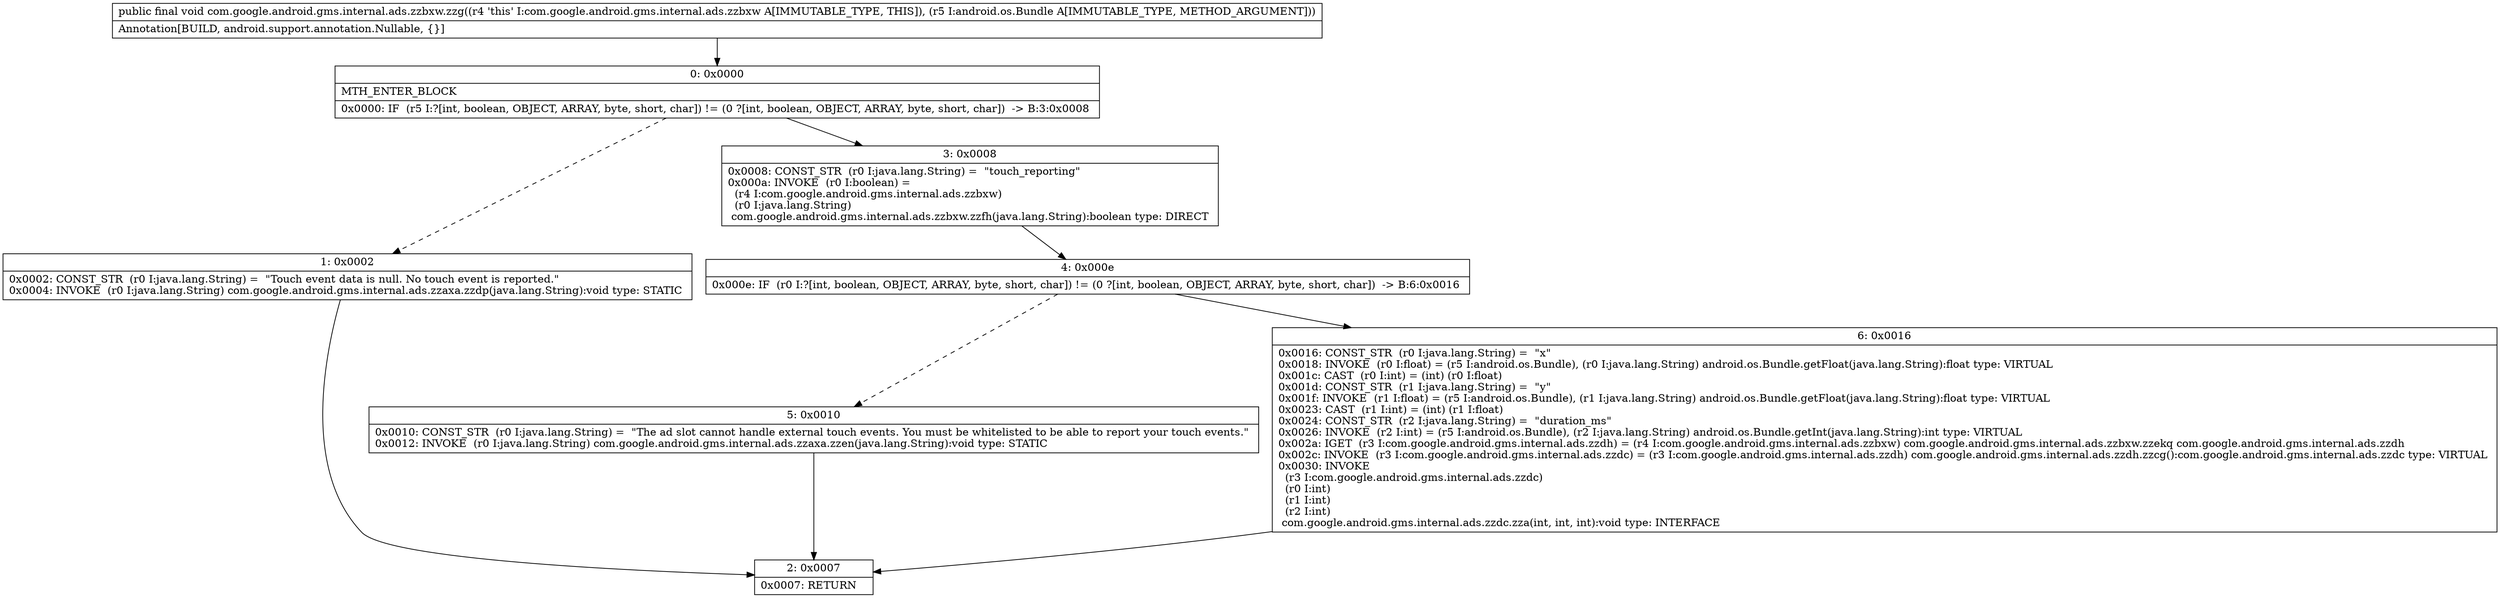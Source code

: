 digraph "CFG forcom.google.android.gms.internal.ads.zzbxw.zzg(Landroid\/os\/Bundle;)V" {
Node_0 [shape=record,label="{0\:\ 0x0000|MTH_ENTER_BLOCK\l|0x0000: IF  (r5 I:?[int, boolean, OBJECT, ARRAY, byte, short, char]) != (0 ?[int, boolean, OBJECT, ARRAY, byte, short, char])  \-\> B:3:0x0008 \l}"];
Node_1 [shape=record,label="{1\:\ 0x0002|0x0002: CONST_STR  (r0 I:java.lang.String) =  \"Touch event data is null. No touch event is reported.\" \l0x0004: INVOKE  (r0 I:java.lang.String) com.google.android.gms.internal.ads.zzaxa.zzdp(java.lang.String):void type: STATIC \l}"];
Node_2 [shape=record,label="{2\:\ 0x0007|0x0007: RETURN   \l}"];
Node_3 [shape=record,label="{3\:\ 0x0008|0x0008: CONST_STR  (r0 I:java.lang.String) =  \"touch_reporting\" \l0x000a: INVOKE  (r0 I:boolean) = \l  (r4 I:com.google.android.gms.internal.ads.zzbxw)\l  (r0 I:java.lang.String)\l com.google.android.gms.internal.ads.zzbxw.zzfh(java.lang.String):boolean type: DIRECT \l}"];
Node_4 [shape=record,label="{4\:\ 0x000e|0x000e: IF  (r0 I:?[int, boolean, OBJECT, ARRAY, byte, short, char]) != (0 ?[int, boolean, OBJECT, ARRAY, byte, short, char])  \-\> B:6:0x0016 \l}"];
Node_5 [shape=record,label="{5\:\ 0x0010|0x0010: CONST_STR  (r0 I:java.lang.String) =  \"The ad slot cannot handle external touch events. You must be whitelisted to be able to report your touch events.\" \l0x0012: INVOKE  (r0 I:java.lang.String) com.google.android.gms.internal.ads.zzaxa.zzen(java.lang.String):void type: STATIC \l}"];
Node_6 [shape=record,label="{6\:\ 0x0016|0x0016: CONST_STR  (r0 I:java.lang.String) =  \"x\" \l0x0018: INVOKE  (r0 I:float) = (r5 I:android.os.Bundle), (r0 I:java.lang.String) android.os.Bundle.getFloat(java.lang.String):float type: VIRTUAL \l0x001c: CAST  (r0 I:int) = (int) (r0 I:float) \l0x001d: CONST_STR  (r1 I:java.lang.String) =  \"y\" \l0x001f: INVOKE  (r1 I:float) = (r5 I:android.os.Bundle), (r1 I:java.lang.String) android.os.Bundle.getFloat(java.lang.String):float type: VIRTUAL \l0x0023: CAST  (r1 I:int) = (int) (r1 I:float) \l0x0024: CONST_STR  (r2 I:java.lang.String) =  \"duration_ms\" \l0x0026: INVOKE  (r2 I:int) = (r5 I:android.os.Bundle), (r2 I:java.lang.String) android.os.Bundle.getInt(java.lang.String):int type: VIRTUAL \l0x002a: IGET  (r3 I:com.google.android.gms.internal.ads.zzdh) = (r4 I:com.google.android.gms.internal.ads.zzbxw) com.google.android.gms.internal.ads.zzbxw.zzekq com.google.android.gms.internal.ads.zzdh \l0x002c: INVOKE  (r3 I:com.google.android.gms.internal.ads.zzdc) = (r3 I:com.google.android.gms.internal.ads.zzdh) com.google.android.gms.internal.ads.zzdh.zzcg():com.google.android.gms.internal.ads.zzdc type: VIRTUAL \l0x0030: INVOKE  \l  (r3 I:com.google.android.gms.internal.ads.zzdc)\l  (r0 I:int)\l  (r1 I:int)\l  (r2 I:int)\l com.google.android.gms.internal.ads.zzdc.zza(int, int, int):void type: INTERFACE \l}"];
MethodNode[shape=record,label="{public final void com.google.android.gms.internal.ads.zzbxw.zzg((r4 'this' I:com.google.android.gms.internal.ads.zzbxw A[IMMUTABLE_TYPE, THIS]), (r5 I:android.os.Bundle A[IMMUTABLE_TYPE, METHOD_ARGUMENT]))  | Annotation[BUILD, android.support.annotation.Nullable, \{\}]\l}"];
MethodNode -> Node_0;
Node_0 -> Node_1[style=dashed];
Node_0 -> Node_3;
Node_1 -> Node_2;
Node_3 -> Node_4;
Node_4 -> Node_5[style=dashed];
Node_4 -> Node_6;
Node_5 -> Node_2;
Node_6 -> Node_2;
}

